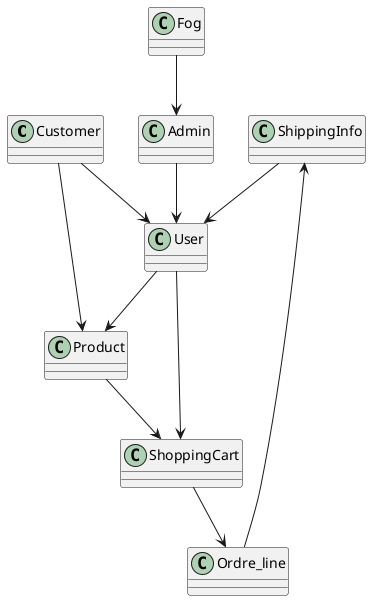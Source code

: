@startuml
'https://plantuml.com/class-diagram
class Customer
class User
class Admin
class Fog
class Product
class Ordre_line
class ShoppingCart
class ShippingInfo

Customer --> User
Customer --> Product
User --> Product
Fog --> Admin
Admin --> User
Product --> ShoppingCart
User --> ShoppingCart
ShoppingCart --> Ordre_line
ShippingInfo <-- Ordre_line
ShippingInfo --> User





@enduml